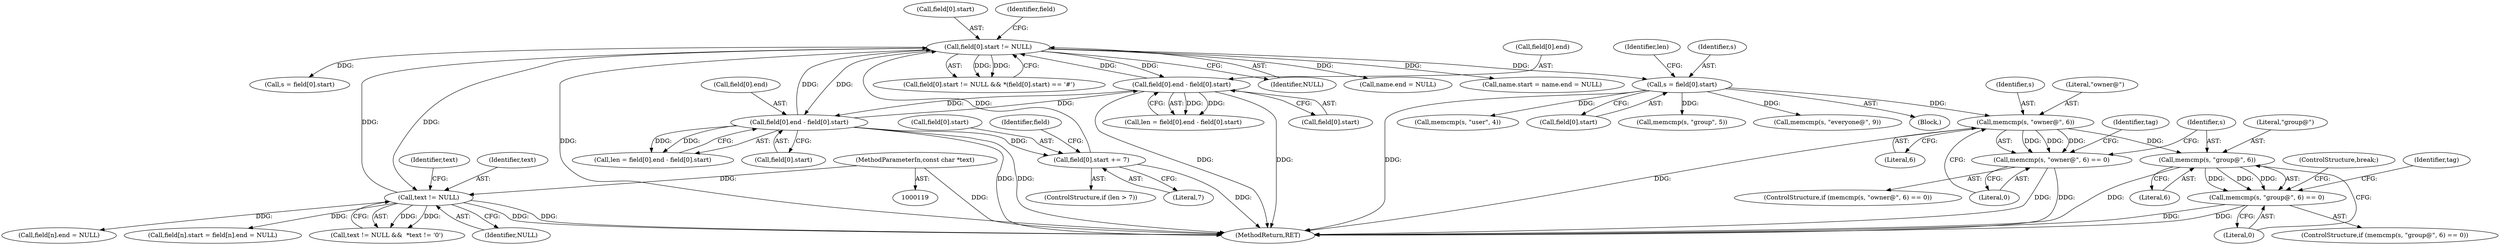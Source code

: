 digraph "0_libarchive_15bf44fd2c1ad0e3fd87048b3fcc90c4dcff1175@API" {
"1000737" [label="(Call,memcmp(s, \"owner@\", 6))"];
"1000684" [label="(Call,s = field[0].start)"];
"1000243" [label="(Call,field[0].start != NULL)"];
"1000693" [label="(Call,field[0].end - field[0].start)"];
"1000296" [label="(Call,field[0].end - field[0].start)"];
"1000337" [label="(Call,field[0].start += 7)"];
"1000171" [label="(Call,text != NULL)"];
"1000121" [label="(MethodParameterIn,const char *text)"];
"1000736" [label="(Call,memcmp(s, \"owner@\", 6) == 0)"];
"1000748" [label="(Call,memcmp(s, \"group@\", 6))"];
"1000747" [label="(Call,memcmp(s, \"group@\", 6) == 0)"];
"1000738" [label="(Identifier,s)"];
"1000739" [label="(Literal,\"owner@\")"];
"1000249" [label="(Identifier,NULL)"];
"1000302" [label="(Call,field[0].start)"];
"1000343" [label="(Literal,7)"];
"1000244" [label="(Call,field[0].start)"];
"1000740" [label="(Literal,6)"];
"1000693" [label="(Call,field[0].end - field[0].start)"];
"1000121" [label="(MethodParameterIn,const char *text)"];
"1000171" [label="(Call,text != NULL)"];
"1000338" [label="(Call,field[0].start)"];
"1000692" [label="(Identifier,len)"];
"1000170" [label="(Call,text != NULL &&  *text != '\0')"];
"1000277" [label="(Call,name.end = NULL)"];
"1000741" [label="(Literal,0)"];
"1000694" [label="(Call,field[0].end)"];
"1000735" [label="(ControlStructure,if (memcmp(s, \"owner@\", 6) == 0))"];
"1000736" [label="(Call,memcmp(s, \"owner@\", 6) == 0)"];
"1000355" [label="(Identifier,field)"];
"1000333" [label="(ControlStructure,if (len > 7))"];
"1000337" [label="(Call,field[0].start += 7)"];
"1000273" [label="(Call,name.start = name.end = NULL)"];
"1000243" [label="(Call,field[0].start != NULL)"];
"1000254" [label="(Identifier,field)"];
"1000699" [label="(Call,field[0].start)"];
"1000172" [label="(Identifier,text)"];
"1000749" [label="(Identifier,s)"];
"1000242" [label="(Call,field[0].start != NULL && *(field[0].start) == '#')"];
"1000294" [label="(Call,len = field[0].end - field[0].start)"];
"1000297" [label="(Call,field[0].end)"];
"1000686" [label="(Call,field[0].start)"];
"1000691" [label="(Call,len = field[0].end - field[0].start)"];
"1000725" [label="(Call,memcmp(s, \"group\", 5))"];
"1000756" [label="(ControlStructure,break;)"];
"1000173" [label="(Identifier,NULL)"];
"1000234" [label="(Call,field[n].end = NULL)"];
"1000228" [label="(Call,field[n].start = field[n].end = NULL)"];
"1000296" [label="(Call,field[0].end - field[0].start)"];
"1000751" [label="(Literal,6)"];
"1000760" [label="(Call,memcmp(s, \"everyone@\", 9))"];
"1000683" [label="(Block,)"];
"1000176" [label="(Identifier,text)"];
"1000748" [label="(Call,memcmp(s, \"group@\", 6))"];
"1000737" [label="(Call,memcmp(s, \"owner@\", 6))"];
"1000743" [label="(Identifier,tag)"];
"1000750" [label="(Literal,\"group@\")"];
"1000287" [label="(Call,s = field[0].start)"];
"1000754" [label="(Identifier,tag)"];
"1001007" [label="(MethodReturn,RET)"];
"1000752" [label="(Literal,0)"];
"1000713" [label="(Call,memcmp(s, \"user\", 4))"];
"1000747" [label="(Call,memcmp(s, \"group@\", 6) == 0)"];
"1000746" [label="(ControlStructure,if (memcmp(s, \"group@\", 6) == 0))"];
"1000685" [label="(Identifier,s)"];
"1000684" [label="(Call,s = field[0].start)"];
"1000737" -> "1000736"  [label="AST: "];
"1000737" -> "1000740"  [label="CFG: "];
"1000738" -> "1000737"  [label="AST: "];
"1000739" -> "1000737"  [label="AST: "];
"1000740" -> "1000737"  [label="AST: "];
"1000741" -> "1000737"  [label="CFG: "];
"1000737" -> "1001007"  [label="DDG: "];
"1000737" -> "1000736"  [label="DDG: "];
"1000737" -> "1000736"  [label="DDG: "];
"1000737" -> "1000736"  [label="DDG: "];
"1000684" -> "1000737"  [label="DDG: "];
"1000737" -> "1000748"  [label="DDG: "];
"1000684" -> "1000683"  [label="AST: "];
"1000684" -> "1000686"  [label="CFG: "];
"1000685" -> "1000684"  [label="AST: "];
"1000686" -> "1000684"  [label="AST: "];
"1000692" -> "1000684"  [label="CFG: "];
"1000684" -> "1001007"  [label="DDG: "];
"1000243" -> "1000684"  [label="DDG: "];
"1000684" -> "1000713"  [label="DDG: "];
"1000684" -> "1000725"  [label="DDG: "];
"1000684" -> "1000760"  [label="DDG: "];
"1000243" -> "1000242"  [label="AST: "];
"1000243" -> "1000249"  [label="CFG: "];
"1000244" -> "1000243"  [label="AST: "];
"1000249" -> "1000243"  [label="AST: "];
"1000254" -> "1000243"  [label="CFG: "];
"1000242" -> "1000243"  [label="CFG: "];
"1000243" -> "1001007"  [label="DDG: "];
"1000243" -> "1000171"  [label="DDG: "];
"1000243" -> "1000242"  [label="DDG: "];
"1000243" -> "1000242"  [label="DDG: "];
"1000693" -> "1000243"  [label="DDG: "];
"1000337" -> "1000243"  [label="DDG: "];
"1000296" -> "1000243"  [label="DDG: "];
"1000171" -> "1000243"  [label="DDG: "];
"1000243" -> "1000273"  [label="DDG: "];
"1000243" -> "1000277"  [label="DDG: "];
"1000243" -> "1000287"  [label="DDG: "];
"1000243" -> "1000296"  [label="DDG: "];
"1000243" -> "1000693"  [label="DDG: "];
"1000693" -> "1000691"  [label="AST: "];
"1000693" -> "1000699"  [label="CFG: "];
"1000694" -> "1000693"  [label="AST: "];
"1000699" -> "1000693"  [label="AST: "];
"1000691" -> "1000693"  [label="CFG: "];
"1000693" -> "1001007"  [label="DDG: "];
"1000693" -> "1001007"  [label="DDG: "];
"1000693" -> "1000296"  [label="DDG: "];
"1000693" -> "1000691"  [label="DDG: "];
"1000693" -> "1000691"  [label="DDG: "];
"1000296" -> "1000693"  [label="DDG: "];
"1000296" -> "1000294"  [label="AST: "];
"1000296" -> "1000302"  [label="CFG: "];
"1000297" -> "1000296"  [label="AST: "];
"1000302" -> "1000296"  [label="AST: "];
"1000294" -> "1000296"  [label="CFG: "];
"1000296" -> "1001007"  [label="DDG: "];
"1000296" -> "1001007"  [label="DDG: "];
"1000296" -> "1000294"  [label="DDG: "];
"1000296" -> "1000294"  [label="DDG: "];
"1000296" -> "1000337"  [label="DDG: "];
"1000337" -> "1000333"  [label="AST: "];
"1000337" -> "1000343"  [label="CFG: "];
"1000338" -> "1000337"  [label="AST: "];
"1000343" -> "1000337"  [label="AST: "];
"1000355" -> "1000337"  [label="CFG: "];
"1000337" -> "1001007"  [label="DDG: "];
"1000171" -> "1000170"  [label="AST: "];
"1000171" -> "1000173"  [label="CFG: "];
"1000172" -> "1000171"  [label="AST: "];
"1000173" -> "1000171"  [label="AST: "];
"1000176" -> "1000171"  [label="CFG: "];
"1000170" -> "1000171"  [label="CFG: "];
"1000171" -> "1001007"  [label="DDG: "];
"1000171" -> "1001007"  [label="DDG: "];
"1000171" -> "1000170"  [label="DDG: "];
"1000171" -> "1000170"  [label="DDG: "];
"1000121" -> "1000171"  [label="DDG: "];
"1000171" -> "1000228"  [label="DDG: "];
"1000171" -> "1000234"  [label="DDG: "];
"1000121" -> "1000119"  [label="AST: "];
"1000121" -> "1001007"  [label="DDG: "];
"1000736" -> "1000735"  [label="AST: "];
"1000736" -> "1000741"  [label="CFG: "];
"1000741" -> "1000736"  [label="AST: "];
"1000743" -> "1000736"  [label="CFG: "];
"1000749" -> "1000736"  [label="CFG: "];
"1000736" -> "1001007"  [label="DDG: "];
"1000736" -> "1001007"  [label="DDG: "];
"1000748" -> "1000747"  [label="AST: "];
"1000748" -> "1000751"  [label="CFG: "];
"1000749" -> "1000748"  [label="AST: "];
"1000750" -> "1000748"  [label="AST: "];
"1000751" -> "1000748"  [label="AST: "];
"1000752" -> "1000748"  [label="CFG: "];
"1000748" -> "1001007"  [label="DDG: "];
"1000748" -> "1000747"  [label="DDG: "];
"1000748" -> "1000747"  [label="DDG: "];
"1000748" -> "1000747"  [label="DDG: "];
"1000747" -> "1000746"  [label="AST: "];
"1000747" -> "1000752"  [label="CFG: "];
"1000752" -> "1000747"  [label="AST: "];
"1000754" -> "1000747"  [label="CFG: "];
"1000756" -> "1000747"  [label="CFG: "];
"1000747" -> "1001007"  [label="DDG: "];
"1000747" -> "1001007"  [label="DDG: "];
}

